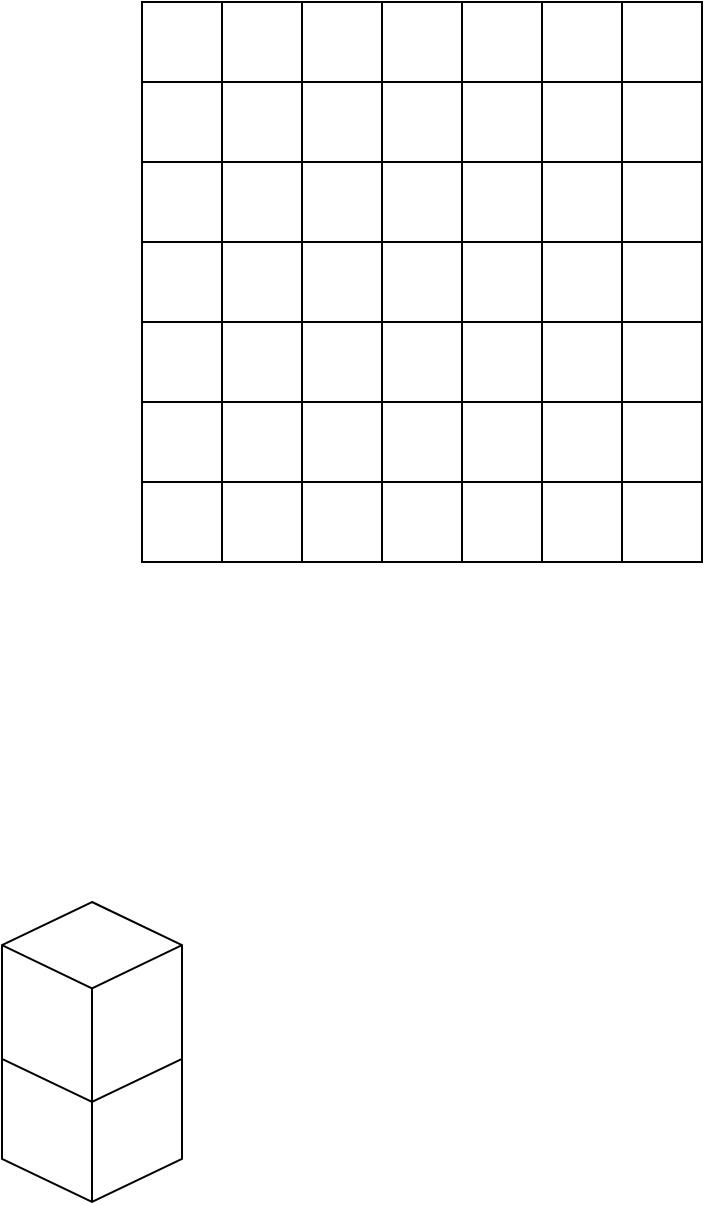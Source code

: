 <mxfile version="15.5.2" type="github">
  <diagram id="T_vIvkkRDdqPUsJFXNAz" name="Page-1">
    <mxGraphModel dx="1024" dy="549" grid="1" gridSize="10" guides="1" tooltips="1" connect="1" arrows="1" fold="1" page="1" pageScale="1" pageWidth="850" pageHeight="1100" math="0" shadow="0">
      <root>
        <mxCell id="0" />
        <mxCell id="1" parent="0" />
        <mxCell id="2lAhy3hhc9lQTO_BXP1--1" value="" style="html=1;whiteSpace=wrap;shape=isoCube2;backgroundOutline=1;isoAngle=15;labelBackgroundColor=#97D077;fillColor=default;" parent="1" vertex="1">
          <mxGeometry x="90" y="580" width="90" height="100" as="geometry" />
        </mxCell>
        <mxCell id="2lAhy3hhc9lQTO_BXP1--2" value="" style="html=1;whiteSpace=wrap;shape=isoCube2;backgroundOutline=1;isoAngle=15;labelBackgroundColor=#97D077;fillColor=default;" parent="1" vertex="1">
          <mxGeometry x="90" y="530" width="90" height="100" as="geometry" />
        </mxCell>
        <mxCell id="KtkFy-ws_OHmOeXaZ4xC-1" value="" style="whiteSpace=wrap;html=1;aspect=fixed;labelBackgroundColor=#97D077;sketch=0;fillStyle=solid;strokeWidth=1;fillColor=none;" vertex="1" parent="1">
          <mxGeometry x="200" y="80" width="40" height="40" as="geometry" />
        </mxCell>
        <mxCell id="KtkFy-ws_OHmOeXaZ4xC-2" value="" style="whiteSpace=wrap;html=1;aspect=fixed;labelBackgroundColor=#97D077;sketch=0;fillStyle=solid;strokeWidth=1;fillColor=none;" vertex="1" parent="1">
          <mxGeometry x="240" y="80" width="40" height="40" as="geometry" />
        </mxCell>
        <mxCell id="KtkFy-ws_OHmOeXaZ4xC-3" value="" style="whiteSpace=wrap;html=1;aspect=fixed;labelBackgroundColor=#97D077;sketch=0;fillStyle=solid;strokeWidth=1;fillColor=none;" vertex="1" parent="1">
          <mxGeometry x="320" y="80" width="40" height="40" as="geometry" />
        </mxCell>
        <mxCell id="KtkFy-ws_OHmOeXaZ4xC-4" value="" style="whiteSpace=wrap;html=1;aspect=fixed;labelBackgroundColor=#97D077;sketch=0;fillStyle=solid;strokeWidth=1;fillColor=none;" vertex="1" parent="1">
          <mxGeometry x="280" y="80" width="40" height="40" as="geometry" />
        </mxCell>
        <mxCell id="KtkFy-ws_OHmOeXaZ4xC-5" value="" style="whiteSpace=wrap;html=1;aspect=fixed;labelBackgroundColor=#97D077;sketch=0;fillStyle=solid;strokeWidth=1;glass=0;rounded=0;shadow=0;fillColor=none;" vertex="1" parent="1">
          <mxGeometry x="160" y="80" width="40" height="40" as="geometry" />
        </mxCell>
        <mxCell id="KtkFy-ws_OHmOeXaZ4xC-6" value="" style="whiteSpace=wrap;html=1;aspect=fixed;labelBackgroundColor=#97D077;sketch=0;fillStyle=solid;strokeColor=default;strokeWidth=1;fillColor=none;" vertex="1" parent="1">
          <mxGeometry x="200" y="120" width="40" height="40" as="geometry" />
        </mxCell>
        <mxCell id="KtkFy-ws_OHmOeXaZ4xC-7" value="" style="whiteSpace=wrap;html=1;aspect=fixed;labelBackgroundColor=#97D077;sketch=0;fillStyle=solid;strokeColor=default;strokeWidth=1;fillColor=none;" vertex="1" parent="1">
          <mxGeometry x="240" y="120" width="40" height="40" as="geometry" />
        </mxCell>
        <mxCell id="KtkFy-ws_OHmOeXaZ4xC-8" value="" style="whiteSpace=wrap;html=1;aspect=fixed;labelBackgroundColor=#97D077;sketch=0;fillStyle=solid;strokeColor=default;strokeWidth=1;fillColor=none;" vertex="1" parent="1">
          <mxGeometry x="320" y="120" width="40" height="40" as="geometry" />
        </mxCell>
        <mxCell id="KtkFy-ws_OHmOeXaZ4xC-9" value="" style="whiteSpace=wrap;html=1;aspect=fixed;labelBackgroundColor=#97D077;sketch=0;fillStyle=solid;strokeColor=default;strokeWidth=1;fillColor=none;" vertex="1" parent="1">
          <mxGeometry x="280" y="120" width="40" height="40" as="geometry" />
        </mxCell>
        <mxCell id="KtkFy-ws_OHmOeXaZ4xC-10" value="" style="whiteSpace=wrap;html=1;aspect=fixed;labelBackgroundColor=#97D077;sketch=0;fillStyle=solid;strokeColor=#000000;strokeWidth=1;fillColor=none;glass=0;rounded=0;" vertex="1" parent="1">
          <mxGeometry x="160" y="120" width="40" height="40" as="geometry" />
        </mxCell>
        <mxCell id="KtkFy-ws_OHmOeXaZ4xC-11" value="" style="whiteSpace=wrap;html=1;aspect=fixed;labelBackgroundColor=#97D077;sketch=0;fillStyle=solid;strokeColor=default;strokeWidth=1;fillColor=none;" vertex="1" parent="1">
          <mxGeometry x="200" y="160" width="40" height="40" as="geometry" />
        </mxCell>
        <mxCell id="KtkFy-ws_OHmOeXaZ4xC-12" value="" style="whiteSpace=wrap;html=1;aspect=fixed;labelBackgroundColor=#97D077;sketch=0;fillStyle=solid;strokeColor=default;strokeWidth=1;fillColor=none;" vertex="1" parent="1">
          <mxGeometry x="240" y="160" width="40" height="40" as="geometry" />
        </mxCell>
        <mxCell id="KtkFy-ws_OHmOeXaZ4xC-13" value="" style="whiteSpace=wrap;html=1;aspect=fixed;labelBackgroundColor=#97D077;sketch=0;fillStyle=solid;strokeColor=default;strokeWidth=1;fillColor=none;" vertex="1" parent="1">
          <mxGeometry x="320" y="160" width="40" height="40" as="geometry" />
        </mxCell>
        <mxCell id="KtkFy-ws_OHmOeXaZ4xC-14" value="" style="whiteSpace=wrap;html=1;aspect=fixed;labelBackgroundColor=#97D077;sketch=0;fillStyle=solid;strokeColor=default;strokeWidth=1;fillColor=none;" vertex="1" parent="1">
          <mxGeometry x="280" y="160" width="40" height="40" as="geometry" />
        </mxCell>
        <mxCell id="KtkFy-ws_OHmOeXaZ4xC-15" value="" style="whiteSpace=wrap;html=1;aspect=fixed;labelBackgroundColor=#97D077;sketch=0;fillStyle=solid;strokeColor=#000000;strokeWidth=1;fillColor=none;glass=0;rounded=0;" vertex="1" parent="1">
          <mxGeometry x="160" y="160" width="40" height="40" as="geometry" />
        </mxCell>
        <mxCell id="KtkFy-ws_OHmOeXaZ4xC-16" value="" style="whiteSpace=wrap;html=1;aspect=fixed;labelBackgroundColor=#97D077;sketch=0;fillStyle=solid;strokeColor=default;strokeWidth=1;fillColor=none;" vertex="1" parent="1">
          <mxGeometry x="200" y="200" width="40" height="40" as="geometry" />
        </mxCell>
        <mxCell id="KtkFy-ws_OHmOeXaZ4xC-17" value="" style="whiteSpace=wrap;html=1;aspect=fixed;labelBackgroundColor=#97D077;sketch=0;fillStyle=solid;strokeColor=default;strokeWidth=1;fillColor=none;" vertex="1" parent="1">
          <mxGeometry x="240" y="200" width="40" height="40" as="geometry" />
        </mxCell>
        <mxCell id="KtkFy-ws_OHmOeXaZ4xC-18" value="" style="whiteSpace=wrap;html=1;aspect=fixed;labelBackgroundColor=#97D077;sketch=0;fillStyle=solid;strokeColor=default;strokeWidth=1;fillColor=none;" vertex="1" parent="1">
          <mxGeometry x="320" y="200" width="40" height="40" as="geometry" />
        </mxCell>
        <mxCell id="KtkFy-ws_OHmOeXaZ4xC-19" value="" style="whiteSpace=wrap;html=1;aspect=fixed;labelBackgroundColor=#97D077;sketch=0;fillStyle=solid;strokeColor=default;strokeWidth=1;fillColor=none;" vertex="1" parent="1">
          <mxGeometry x="280" y="200" width="40" height="40" as="geometry" />
        </mxCell>
        <mxCell id="KtkFy-ws_OHmOeXaZ4xC-20" value="" style="whiteSpace=wrap;html=1;aspect=fixed;labelBackgroundColor=#97D077;sketch=0;fillStyle=solid;strokeColor=#000000;strokeWidth=1;fillColor=none;glass=0;rounded=0;" vertex="1" parent="1">
          <mxGeometry x="160" y="200" width="40" height="40" as="geometry" />
        </mxCell>
        <mxCell id="KtkFy-ws_OHmOeXaZ4xC-21" value="" style="whiteSpace=wrap;html=1;aspect=fixed;labelBackgroundColor=#97D077;sketch=0;fillStyle=solid;strokeColor=default;strokeWidth=1;fillColor=none;" vertex="1" parent="1">
          <mxGeometry x="200" y="240" width="40" height="40" as="geometry" />
        </mxCell>
        <mxCell id="KtkFy-ws_OHmOeXaZ4xC-22" value="" style="whiteSpace=wrap;html=1;aspect=fixed;labelBackgroundColor=#97D077;sketch=0;fillStyle=solid;strokeColor=default;strokeWidth=1;fillColor=none;" vertex="1" parent="1">
          <mxGeometry x="240" y="240" width="40" height="40" as="geometry" />
        </mxCell>
        <mxCell id="KtkFy-ws_OHmOeXaZ4xC-23" value="" style="whiteSpace=wrap;html=1;aspect=fixed;labelBackgroundColor=#97D077;sketch=0;fillStyle=solid;strokeColor=default;strokeWidth=1;fillColor=none;" vertex="1" parent="1">
          <mxGeometry x="320" y="240" width="40" height="40" as="geometry" />
        </mxCell>
        <mxCell id="KtkFy-ws_OHmOeXaZ4xC-24" value="" style="whiteSpace=wrap;html=1;aspect=fixed;labelBackgroundColor=#97D077;sketch=0;fillStyle=solid;strokeColor=default;strokeWidth=1;fillColor=none;" vertex="1" parent="1">
          <mxGeometry x="280" y="240" width="40" height="40" as="geometry" />
        </mxCell>
        <mxCell id="KtkFy-ws_OHmOeXaZ4xC-25" value="" style="whiteSpace=wrap;html=1;aspect=fixed;labelBackgroundColor=#97D077;sketch=0;fillStyle=solid;strokeColor=#000000;strokeWidth=1;fillColor=none;glass=0;rounded=0;" vertex="1" parent="1">
          <mxGeometry x="160" y="240" width="40" height="40" as="geometry" />
        </mxCell>
        <mxCell id="KtkFy-ws_OHmOeXaZ4xC-26" value="" style="whiteSpace=wrap;html=1;aspect=fixed;labelBackgroundColor=#97D077;sketch=0;fillStyle=solid;strokeWidth=1;glass=0;rounded=0;shadow=0;fillColor=none;" vertex="1" parent="1">
          <mxGeometry x="360" y="80" width="40" height="40" as="geometry" />
        </mxCell>
        <mxCell id="KtkFy-ws_OHmOeXaZ4xC-27" value="" style="whiteSpace=wrap;html=1;aspect=fixed;labelBackgroundColor=#97D077;sketch=0;fillStyle=solid;strokeWidth=1;glass=0;rounded=0;shadow=0;fillColor=none;" vertex="1" parent="1">
          <mxGeometry x="400" y="80" width="40" height="40" as="geometry" />
        </mxCell>
        <mxCell id="KtkFy-ws_OHmOeXaZ4xC-28" value="" style="whiteSpace=wrap;html=1;aspect=fixed;labelBackgroundColor=#97D077;sketch=0;fillStyle=solid;strokeWidth=1;glass=0;rounded=0;shadow=0;fillColor=none;" vertex="1" parent="1">
          <mxGeometry x="360" y="120" width="40" height="40" as="geometry" />
        </mxCell>
        <mxCell id="KtkFy-ws_OHmOeXaZ4xC-29" value="" style="whiteSpace=wrap;html=1;aspect=fixed;labelBackgroundColor=#97D077;sketch=0;fillStyle=solid;strokeWidth=1;glass=0;rounded=0;shadow=0;fillColor=none;" vertex="1" parent="1">
          <mxGeometry x="400" y="120" width="40" height="40" as="geometry" />
        </mxCell>
        <mxCell id="KtkFy-ws_OHmOeXaZ4xC-30" value="" style="whiteSpace=wrap;html=1;aspect=fixed;labelBackgroundColor=#97D077;sketch=0;fillStyle=solid;strokeWidth=1;glass=0;rounded=0;shadow=0;fillColor=none;" vertex="1" parent="1">
          <mxGeometry x="360" y="160" width="40" height="40" as="geometry" />
        </mxCell>
        <mxCell id="KtkFy-ws_OHmOeXaZ4xC-31" value="" style="whiteSpace=wrap;html=1;aspect=fixed;labelBackgroundColor=#97D077;sketch=0;fillStyle=solid;strokeWidth=1;glass=0;rounded=0;shadow=0;fillColor=none;" vertex="1" parent="1">
          <mxGeometry x="400" y="160" width="40" height="40" as="geometry" />
        </mxCell>
        <mxCell id="KtkFy-ws_OHmOeXaZ4xC-32" value="" style="whiteSpace=wrap;html=1;aspect=fixed;labelBackgroundColor=#97D077;sketch=0;fillStyle=solid;strokeWidth=1;glass=0;rounded=0;shadow=0;fillColor=none;" vertex="1" parent="1">
          <mxGeometry x="360" y="200" width="40" height="40" as="geometry" />
        </mxCell>
        <mxCell id="KtkFy-ws_OHmOeXaZ4xC-33" value="" style="whiteSpace=wrap;html=1;aspect=fixed;labelBackgroundColor=#97D077;sketch=0;fillStyle=solid;strokeWidth=1;glass=0;rounded=0;shadow=0;fillColor=none;" vertex="1" parent="1">
          <mxGeometry x="400" y="200" width="40" height="40" as="geometry" />
        </mxCell>
        <mxCell id="KtkFy-ws_OHmOeXaZ4xC-34" value="" style="whiteSpace=wrap;html=1;aspect=fixed;labelBackgroundColor=#97D077;sketch=0;fillStyle=solid;strokeWidth=1;glass=0;rounded=0;shadow=0;fillColor=none;" vertex="1" parent="1">
          <mxGeometry x="360" y="240" width="40" height="40" as="geometry" />
        </mxCell>
        <mxCell id="KtkFy-ws_OHmOeXaZ4xC-35" value="" style="whiteSpace=wrap;html=1;aspect=fixed;labelBackgroundColor=#97D077;sketch=0;fillStyle=solid;strokeWidth=1;glass=0;rounded=0;shadow=0;fillColor=none;" vertex="1" parent="1">
          <mxGeometry x="400" y="240" width="40" height="40" as="geometry" />
        </mxCell>
        <mxCell id="KtkFy-ws_OHmOeXaZ4xC-36" value="" style="whiteSpace=wrap;html=1;aspect=fixed;labelBackgroundColor=#97D077;sketch=0;fillStyle=solid;strokeColor=default;strokeWidth=1;fillColor=none;" vertex="1" parent="1">
          <mxGeometry x="200" y="280" width="40" height="40" as="geometry" />
        </mxCell>
        <mxCell id="KtkFy-ws_OHmOeXaZ4xC-37" value="" style="whiteSpace=wrap;html=1;aspect=fixed;labelBackgroundColor=#97D077;sketch=0;fillStyle=solid;strokeColor=default;strokeWidth=1;fillColor=none;" vertex="1" parent="1">
          <mxGeometry x="240" y="280" width="40" height="40" as="geometry" />
        </mxCell>
        <mxCell id="KtkFy-ws_OHmOeXaZ4xC-38" value="" style="whiteSpace=wrap;html=1;aspect=fixed;labelBackgroundColor=#97D077;sketch=0;fillStyle=solid;strokeColor=default;strokeWidth=1;fillColor=none;" vertex="1" parent="1">
          <mxGeometry x="320" y="280" width="40" height="40" as="geometry" />
        </mxCell>
        <mxCell id="KtkFy-ws_OHmOeXaZ4xC-39" value="" style="whiteSpace=wrap;html=1;aspect=fixed;labelBackgroundColor=#97D077;sketch=0;fillStyle=solid;strokeColor=default;strokeWidth=1;fillColor=none;" vertex="1" parent="1">
          <mxGeometry x="280" y="280" width="40" height="40" as="geometry" />
        </mxCell>
        <mxCell id="KtkFy-ws_OHmOeXaZ4xC-40" value="" style="whiteSpace=wrap;html=1;aspect=fixed;labelBackgroundColor=#97D077;sketch=0;fillStyle=solid;strokeColor=#000000;strokeWidth=1;fillColor=none;glass=0;rounded=0;" vertex="1" parent="1">
          <mxGeometry x="160" y="280" width="40" height="40" as="geometry" />
        </mxCell>
        <mxCell id="KtkFy-ws_OHmOeXaZ4xC-41" value="" style="whiteSpace=wrap;html=1;aspect=fixed;labelBackgroundColor=#97D077;sketch=0;fillStyle=solid;strokeWidth=1;glass=0;rounded=0;shadow=0;fillColor=none;" vertex="1" parent="1">
          <mxGeometry x="360" y="280" width="40" height="40" as="geometry" />
        </mxCell>
        <mxCell id="KtkFy-ws_OHmOeXaZ4xC-42" value="" style="whiteSpace=wrap;html=1;aspect=fixed;labelBackgroundColor=#97D077;sketch=0;fillStyle=solid;strokeWidth=1;glass=0;rounded=0;shadow=0;fillColor=none;" vertex="1" parent="1">
          <mxGeometry x="400" y="280" width="40" height="40" as="geometry" />
        </mxCell>
        <mxCell id="KtkFy-ws_OHmOeXaZ4xC-43" value="" style="whiteSpace=wrap;html=1;aspect=fixed;labelBackgroundColor=#97D077;sketch=0;fillStyle=solid;strokeColor=default;strokeWidth=1;fillColor=none;" vertex="1" parent="1">
          <mxGeometry x="200" y="320" width="40" height="40" as="geometry" />
        </mxCell>
        <mxCell id="KtkFy-ws_OHmOeXaZ4xC-44" value="" style="whiteSpace=wrap;html=1;aspect=fixed;labelBackgroundColor=#97D077;sketch=0;fillStyle=solid;strokeColor=default;strokeWidth=1;fillColor=none;" vertex="1" parent="1">
          <mxGeometry x="240" y="320" width="40" height="40" as="geometry" />
        </mxCell>
        <mxCell id="KtkFy-ws_OHmOeXaZ4xC-45" value="" style="whiteSpace=wrap;html=1;aspect=fixed;labelBackgroundColor=#97D077;sketch=0;fillStyle=solid;strokeColor=default;strokeWidth=1;fillColor=none;" vertex="1" parent="1">
          <mxGeometry x="320" y="320" width="40" height="40" as="geometry" />
        </mxCell>
        <mxCell id="KtkFy-ws_OHmOeXaZ4xC-46" value="" style="whiteSpace=wrap;html=1;aspect=fixed;labelBackgroundColor=#97D077;sketch=0;fillStyle=solid;strokeColor=default;strokeWidth=1;fillColor=none;" vertex="1" parent="1">
          <mxGeometry x="280" y="320" width="40" height="40" as="geometry" />
        </mxCell>
        <mxCell id="KtkFy-ws_OHmOeXaZ4xC-47" value="" style="whiteSpace=wrap;html=1;aspect=fixed;labelBackgroundColor=#97D077;sketch=0;fillStyle=solid;strokeColor=#000000;strokeWidth=1;fillColor=none;glass=0;rounded=0;" vertex="1" parent="1">
          <mxGeometry x="160" y="320" width="40" height="40" as="geometry" />
        </mxCell>
        <mxCell id="KtkFy-ws_OHmOeXaZ4xC-48" value="" style="whiteSpace=wrap;html=1;aspect=fixed;labelBackgroundColor=#97D077;sketch=0;fillStyle=solid;strokeWidth=1;glass=0;rounded=0;shadow=0;fillColor=none;" vertex="1" parent="1">
          <mxGeometry x="360" y="320" width="40" height="40" as="geometry" />
        </mxCell>
        <mxCell id="KtkFy-ws_OHmOeXaZ4xC-49" value="" style="whiteSpace=wrap;html=1;aspect=fixed;labelBackgroundColor=#97D077;sketch=0;fillStyle=solid;strokeWidth=1;glass=0;rounded=0;shadow=0;fillColor=none;" vertex="1" parent="1">
          <mxGeometry x="400" y="320" width="40" height="40" as="geometry" />
        </mxCell>
      </root>
    </mxGraphModel>
  </diagram>
</mxfile>
